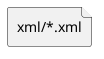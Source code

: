 @startuml
!define CLASS diagram
!define MEMBERS diagram
!define FIELDS diagram
!define METHODS diagram

file "xml/*.xml"
@enduml